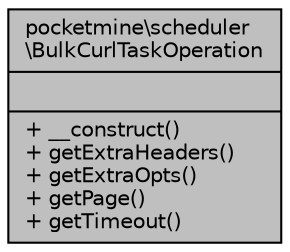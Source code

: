 digraph "pocketmine\scheduler\BulkCurlTaskOperation"
{
 // INTERACTIVE_SVG=YES
 // LATEX_PDF_SIZE
  edge [fontname="Helvetica",fontsize="10",labelfontname="Helvetica",labelfontsize="10"];
  node [fontname="Helvetica",fontsize="10",shape=record];
  Node1 [label="{pocketmine\\scheduler\l\\BulkCurlTaskOperation\n||+ __construct()\l+ getExtraHeaders()\l+ getExtraOpts()\l+ getPage()\l+ getTimeout()\l}",height=0.2,width=0.4,color="black", fillcolor="grey75", style="filled", fontcolor="black",tooltip=" "];
}

